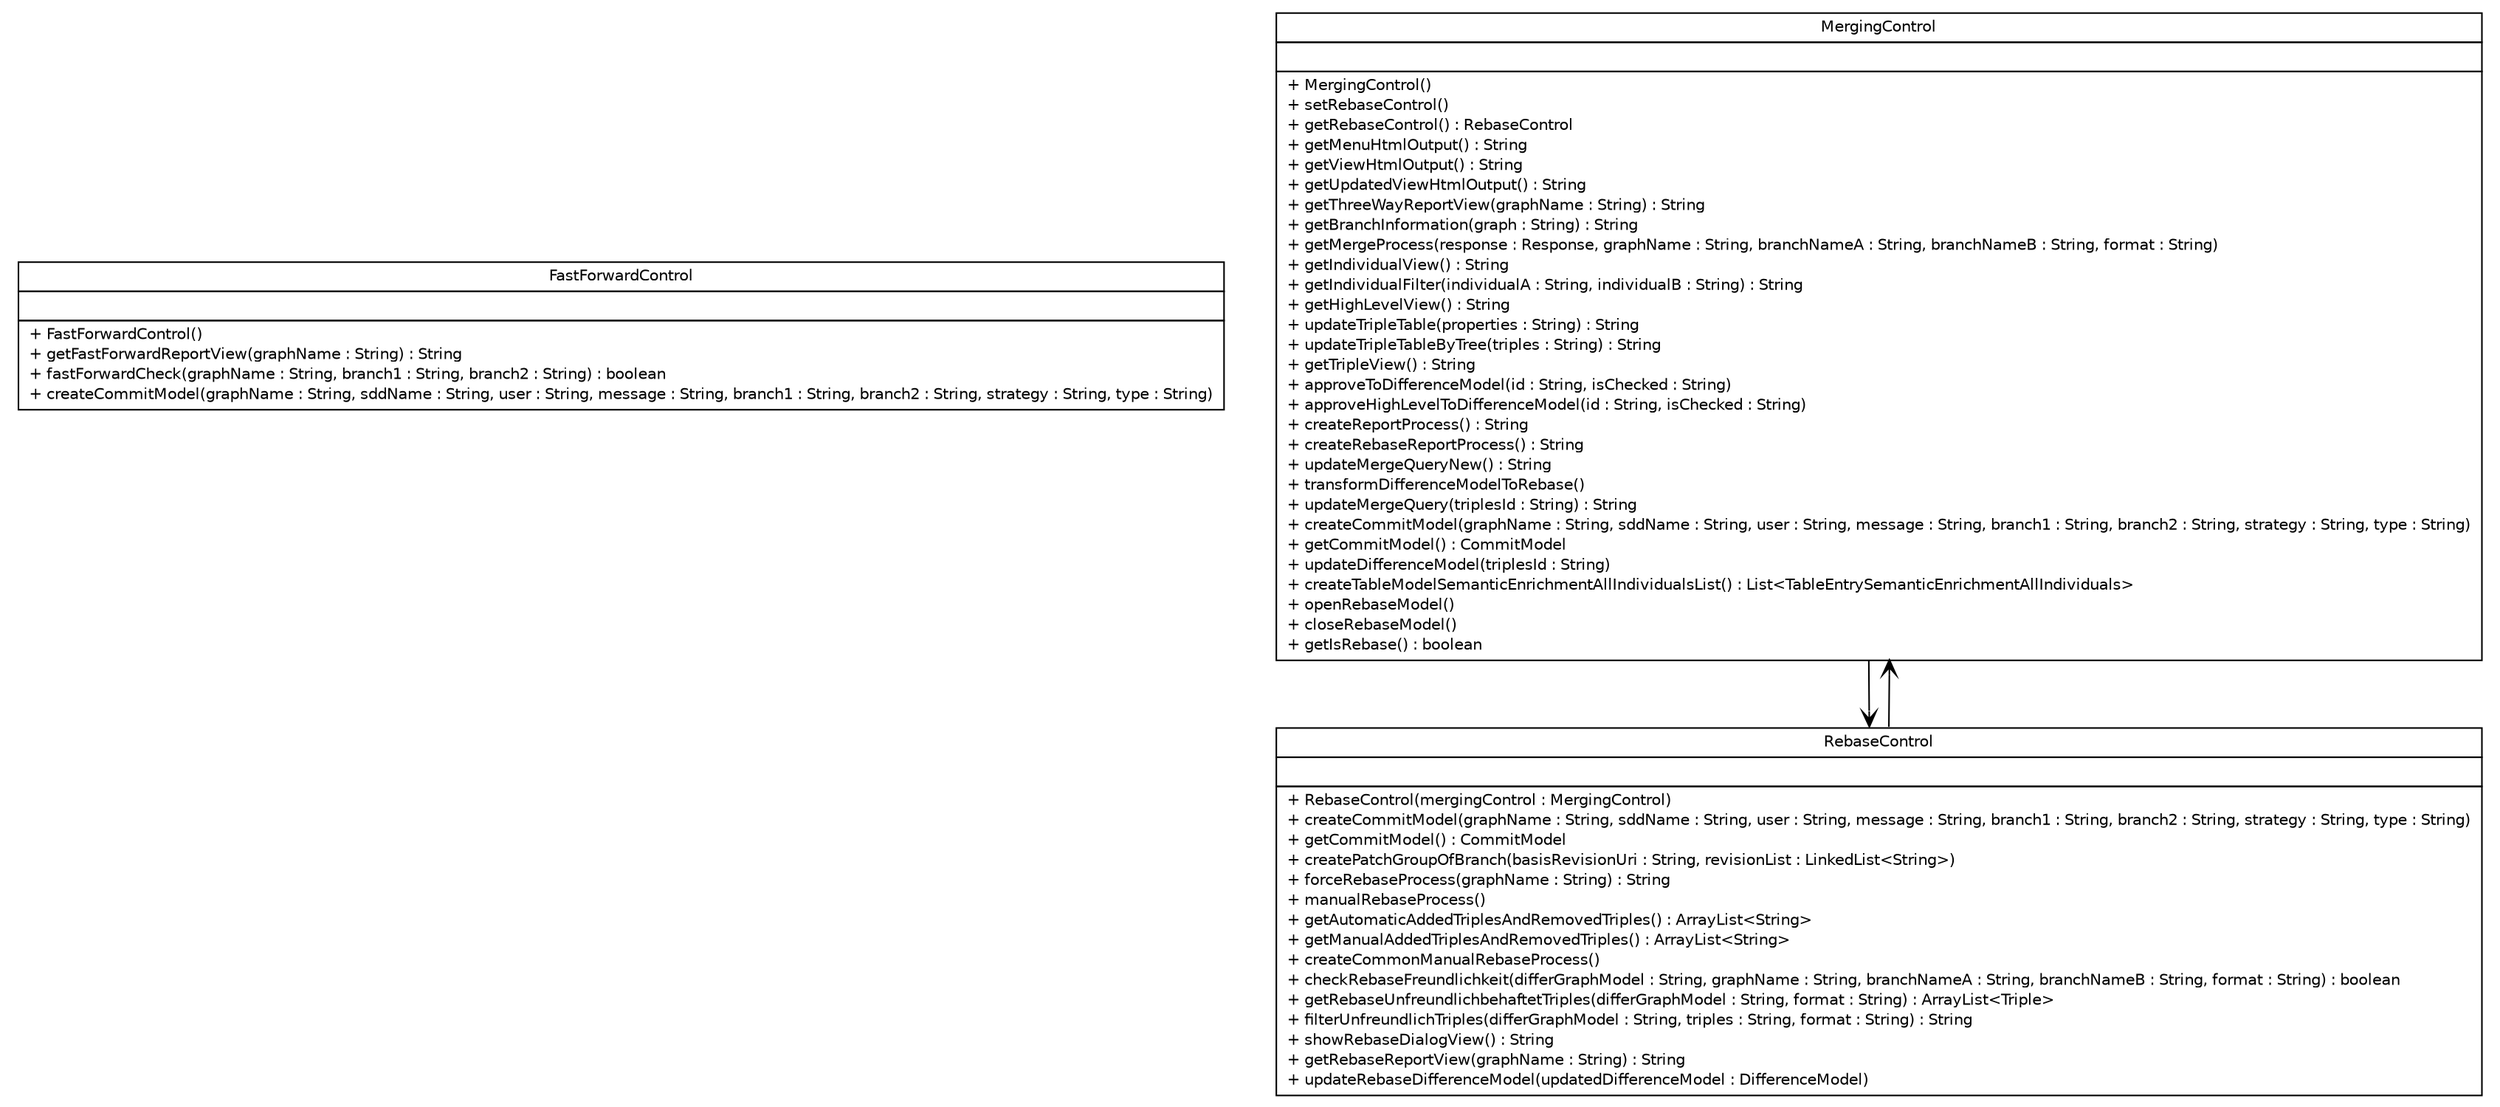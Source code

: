 #!/usr/local/bin/dot
#
# Class diagram 
# Generated by UMLGraph version R5_6-24-gf6e263 (http://www.umlgraph.org/)
#

digraph G {
	edge [fontname="Helvetica",fontsize=10,labelfontname="Helvetica",labelfontsize=10];
	node [fontname="Helvetica",fontsize=10,shape=plaintext];
	nodesep=0.25;
	ranksep=0.5;
	// de.tud.plt.r43ples.merging.control.FastForwardControl
	c502 [label=<<table title="de.tud.plt.r43ples.merging.control.FastForwardControl" border="0" cellborder="1" cellspacing="0" cellpadding="2" port="p" href="./FastForwardControl.html">
		<tr><td><table border="0" cellspacing="0" cellpadding="1">
<tr><td align="center" balign="center"> FastForwardControl </td></tr>
		</table></td></tr>
		<tr><td><table border="0" cellspacing="0" cellpadding="1">
<tr><td align="left" balign="left">  </td></tr>
		</table></td></tr>
		<tr><td><table border="0" cellspacing="0" cellpadding="1">
<tr><td align="left" balign="left"> + FastForwardControl() </td></tr>
<tr><td align="left" balign="left"> + getFastForwardReportView(graphName : String) : String </td></tr>
<tr><td align="left" balign="left"> + fastForwardCheck(graphName : String, branch1 : String, branch2 : String) : boolean </td></tr>
<tr><td align="left" balign="left"> + createCommitModel(graphName : String, sddName : String, user : String, message : String, branch1 : String, branch2 : String, strategy : String, type : String) </td></tr>
		</table></td></tr>
		</table>>, URL="./FastForwardControl.html", fontname="Helvetica", fontcolor="black", fontsize=10.0];
	// de.tud.plt.r43ples.merging.control.MergingControl
	c503 [label=<<table title="de.tud.plt.r43ples.merging.control.MergingControl" border="0" cellborder="1" cellspacing="0" cellpadding="2" port="p" href="./MergingControl.html">
		<tr><td><table border="0" cellspacing="0" cellpadding="1">
<tr><td align="center" balign="center"> MergingControl </td></tr>
		</table></td></tr>
		<tr><td><table border="0" cellspacing="0" cellpadding="1">
<tr><td align="left" balign="left">  </td></tr>
		</table></td></tr>
		<tr><td><table border="0" cellspacing="0" cellpadding="1">
<tr><td align="left" balign="left"> + MergingControl() </td></tr>
<tr><td align="left" balign="left"> + setRebaseControl() </td></tr>
<tr><td align="left" balign="left"> + getRebaseControl() : RebaseControl </td></tr>
<tr><td align="left" balign="left"> + getMenuHtmlOutput() : String </td></tr>
<tr><td align="left" balign="left"> + getViewHtmlOutput() : String </td></tr>
<tr><td align="left" balign="left"> + getUpdatedViewHtmlOutput() : String </td></tr>
<tr><td align="left" balign="left"> + getThreeWayReportView(graphName : String) : String </td></tr>
<tr><td align="left" balign="left"> + getBranchInformation(graph : String) : String </td></tr>
<tr><td align="left" balign="left"> + getMergeProcess(response : Response, graphName : String, branchNameA : String, branchNameB : String, format : String) </td></tr>
<tr><td align="left" balign="left"> + getIndividualView() : String </td></tr>
<tr><td align="left" balign="left"> + getIndividualFilter(individualA : String, individualB : String) : String </td></tr>
<tr><td align="left" balign="left"> + getHighLevelView() : String </td></tr>
<tr><td align="left" balign="left"> + updateTripleTable(properties : String) : String </td></tr>
<tr><td align="left" balign="left"> + updateTripleTableByTree(triples : String) : String </td></tr>
<tr><td align="left" balign="left"> + getTripleView() : String </td></tr>
<tr><td align="left" balign="left"> + approveToDifferenceModel(id : String, isChecked : String) </td></tr>
<tr><td align="left" balign="left"> + approveHighLevelToDifferenceModel(id : String, isChecked : String) </td></tr>
<tr><td align="left" balign="left"> + createReportProcess() : String </td></tr>
<tr><td align="left" balign="left"> + createRebaseReportProcess() : String </td></tr>
<tr><td align="left" balign="left"> + updateMergeQueryNew() : String </td></tr>
<tr><td align="left" balign="left"> + transformDifferenceModelToRebase() </td></tr>
<tr><td align="left" balign="left"> + updateMergeQuery(triplesId : String) : String </td></tr>
<tr><td align="left" balign="left"> + createCommitModel(graphName : String, sddName : String, user : String, message : String, branch1 : String, branch2 : String, strategy : String, type : String) </td></tr>
<tr><td align="left" balign="left"> + getCommitModel() : CommitModel </td></tr>
<tr><td align="left" balign="left"> + updateDifferenceModel(triplesId : String) </td></tr>
<tr><td align="left" balign="left"> + createTableModelSemanticEnrichmentAllIndividualsList() : List&lt;TableEntrySemanticEnrichmentAllIndividuals&gt; </td></tr>
<tr><td align="left" balign="left"> + openRebaseModel() </td></tr>
<tr><td align="left" balign="left"> + closeRebaseModel() </td></tr>
<tr><td align="left" balign="left"> + getIsRebase() : boolean </td></tr>
		</table></td></tr>
		</table>>, URL="./MergingControl.html", fontname="Helvetica", fontcolor="black", fontsize=10.0];
	// de.tud.plt.r43ples.merging.control.RebaseControl
	c504 [label=<<table title="de.tud.plt.r43ples.merging.control.RebaseControl" border="0" cellborder="1" cellspacing="0" cellpadding="2" port="p" href="./RebaseControl.html">
		<tr><td><table border="0" cellspacing="0" cellpadding="1">
<tr><td align="center" balign="center"> RebaseControl </td></tr>
		</table></td></tr>
		<tr><td><table border="0" cellspacing="0" cellpadding="1">
<tr><td align="left" balign="left">  </td></tr>
		</table></td></tr>
		<tr><td><table border="0" cellspacing="0" cellpadding="1">
<tr><td align="left" balign="left"> + RebaseControl(mergingControl : MergingControl) </td></tr>
<tr><td align="left" balign="left"> + createCommitModel(graphName : String, sddName : String, user : String, message : String, branch1 : String, branch2 : String, strategy : String, type : String) </td></tr>
<tr><td align="left" balign="left"> + getCommitModel() : CommitModel </td></tr>
<tr><td align="left" balign="left"> + createPatchGroupOfBranch(basisRevisionUri : String, revisionList : LinkedList&lt;String&gt;) </td></tr>
<tr><td align="left" balign="left"> + forceRebaseProcess(graphName : String) : String </td></tr>
<tr><td align="left" balign="left"> + manualRebaseProcess() </td></tr>
<tr><td align="left" balign="left"> + getAutomaticAddedTriplesAndRemovedTriples() : ArrayList&lt;String&gt; </td></tr>
<tr><td align="left" balign="left"> + getManualAddedTriplesAndRemovedTriples() : ArrayList&lt;String&gt; </td></tr>
<tr><td align="left" balign="left"> + createCommonManualRebaseProcess() </td></tr>
<tr><td align="left" balign="left"> + checkRebaseFreundlichkeit(differGraphModel : String, graphName : String, branchNameA : String, branchNameB : String, format : String) : boolean </td></tr>
<tr><td align="left" balign="left"> + getRebaseUnfreundlichbehaftetTriples(differGraphModel : String, format : String) : ArrayList&lt;Triple&gt; </td></tr>
<tr><td align="left" balign="left"> + filterUnfreundlichTriples(differGraphModel : String, triples : String, format : String) : String </td></tr>
<tr><td align="left" balign="left"> + showRebaseDialogView() : String </td></tr>
<tr><td align="left" balign="left"> + getRebaseReportView(graphName : String) : String </td></tr>
<tr><td align="left" balign="left"> + updateRebaseDifferenceModel(updatedDifferenceModel : DifferenceModel) </td></tr>
		</table></td></tr>
		</table>>, URL="./RebaseControl.html", fontname="Helvetica", fontcolor="black", fontsize=10.0];
	// de.tud.plt.r43ples.merging.control.MergingControl NAVASSOC de.tud.plt.r43ples.merging.control.RebaseControl
	c503:p -> c504:p [taillabel="", label="", headlabel="", fontname="Helvetica", fontcolor="black", fontsize=10.0, color="black", arrowhead=open];
	// de.tud.plt.r43ples.merging.control.RebaseControl NAVASSOC de.tud.plt.r43ples.merging.control.MergingControl
	c504:p -> c503:p [taillabel="", label="", headlabel="", fontname="Helvetica", fontcolor="black", fontsize=10.0, color="black", arrowhead=open];
}

